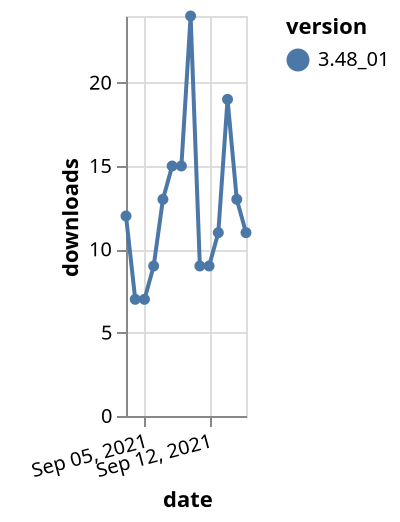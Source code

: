 {"$schema": "https://vega.github.io/schema/vega-lite/v5.json", "description": "A simple bar chart with embedded data.", "data": {"values": [{"date": "2021-09-03", "total": 11982, "delta": 12, "version": "3.48_01"}, {"date": "2021-09-04", "total": 11989, "delta": 7, "version": "3.48_01"}, {"date": "2021-09-05", "total": 11996, "delta": 7, "version": "3.48_01"}, {"date": "2021-09-06", "total": 12005, "delta": 9, "version": "3.48_01"}, {"date": "2021-09-07", "total": 12018, "delta": 13, "version": "3.48_01"}, {"date": "2021-09-08", "total": 12033, "delta": 15, "version": "3.48_01"}, {"date": "2021-09-09", "total": 12048, "delta": 15, "version": "3.48_01"}, {"date": "2021-09-10", "total": 12072, "delta": 24, "version": "3.48_01"}, {"date": "2021-09-11", "total": 12081, "delta": 9, "version": "3.48_01"}, {"date": "2021-09-12", "total": 12090, "delta": 9, "version": "3.48_01"}, {"date": "2021-09-13", "total": 12101, "delta": 11, "version": "3.48_01"}, {"date": "2021-09-14", "total": 12120, "delta": 19, "version": "3.48_01"}, {"date": "2021-09-15", "total": 12133, "delta": 13, "version": "3.48_01"}, {"date": "2021-09-16", "total": 12144, "delta": 11, "version": "3.48_01"}]}, "width": "container", "mark": {"type": "line", "point": {"filled": true}}, "encoding": {"x": {"field": "date", "type": "temporal", "timeUnit": "yearmonthdate", "title": "date", "axis": {"labelAngle": -15}}, "y": {"field": "delta", "type": "quantitative", "title": "downloads"}, "color": {"field": "version", "type": "nominal"}, "tooltip": {"field": "delta"}}}